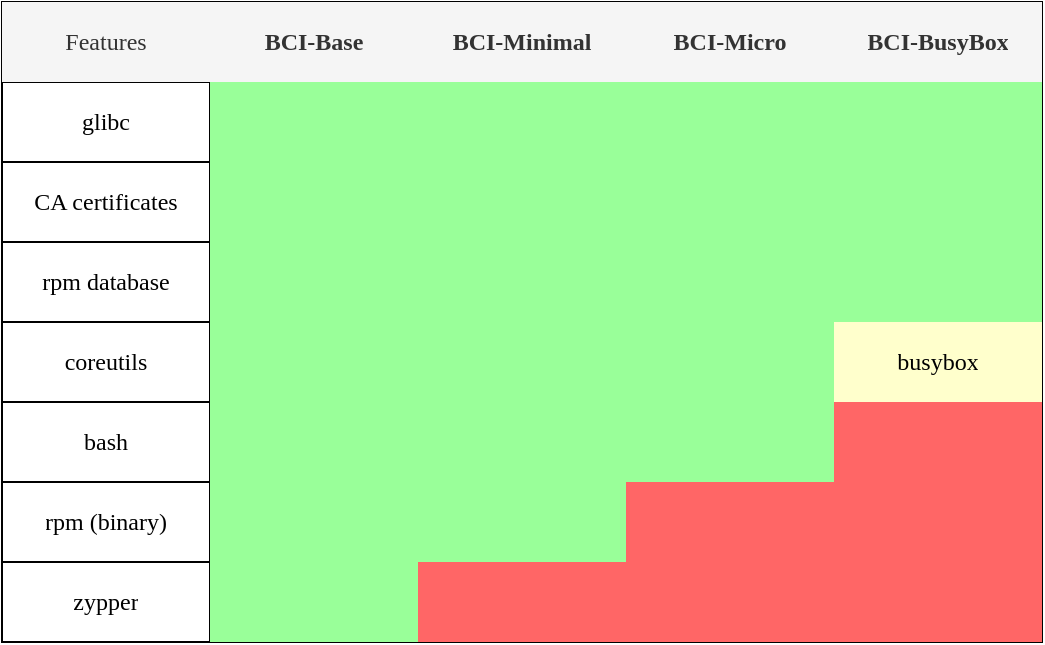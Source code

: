 <mxfile version="14.6.13" type="device"><diagram id="19TN6sjJj9ORd-Btsd3I" name="Page-1"><mxGraphModel dx="1103" dy="815" grid="1" gridSize="10" guides="1" tooltips="1" connect="1" arrows="1" fold="1" page="1" pageScale="1" pageWidth="850" pageHeight="1100" math="0" shadow="0"><root><mxCell id="0"/><mxCell id="1" parent="0"/><mxCell id="egeCQiSr_U8z0RHxbjin-1" value="" style="shape=table;html=1;whiteSpace=wrap;startSize=0;container=1;collapsible=0;childLayout=tableLayout;" parent="1" vertex="1"><mxGeometry x="40" y="50" width="520" height="320" as="geometry"/></mxCell><mxCell id="egeCQiSr_U8z0RHxbjin-2" value="" style="shape=partialRectangle;html=1;whiteSpace=wrap;collapsible=0;dropTarget=0;pointerEvents=0;fillColor=none;top=0;left=0;bottom=0;right=0;points=[[0,0.5],[1,0.5]];portConstraint=eastwest;" parent="egeCQiSr_U8z0RHxbjin-1" vertex="1"><mxGeometry width="520" height="40" as="geometry"/></mxCell><mxCell id="egeCQiSr_U8z0RHxbjin-3" value="&lt;font face=&quot;Poppins&quot; data-font-src=&quot;https://fonts.googleapis.com/css?family=Poppins&quot;&gt;Features&lt;/font&gt;" style="shape=partialRectangle;html=1;whiteSpace=wrap;connectable=0;overflow=hidden;fillColor=#f5f5f5;top=0;left=0;bottom=0;right=0;strokeColor=#666666;fontColor=#333333;" parent="egeCQiSr_U8z0RHxbjin-2" vertex="1"><mxGeometry width="104" height="40" as="geometry"/></mxCell><mxCell id="egeCQiSr_U8z0RHxbjin-4" value="BCI-Base" style="shape=partialRectangle;html=1;whiteSpace=wrap;connectable=0;overflow=hidden;fillColor=#f5f5f5;top=0;left=0;bottom=0;right=0;strokeColor=#666666;fontColor=#333333;fontFamily=Poppins;fontSource=https%3A%2F%2Ffonts.googleapis.com%2Fcss%3Ffamily%3DPoppins;fontStyle=1" parent="egeCQiSr_U8z0RHxbjin-2" vertex="1"><mxGeometry x="104" width="104" height="40" as="geometry"/></mxCell><mxCell id="egeCQiSr_U8z0RHxbjin-5" value="BCI-Minimal" style="shape=partialRectangle;html=1;whiteSpace=wrap;connectable=0;overflow=hidden;fillColor=#f5f5f5;top=0;left=0;bottom=0;right=0;strokeColor=#666666;fontColor=#333333;fontFamily=Poppins;fontSource=https%3A%2F%2Ffonts.googleapis.com%2Fcss%3Ffamily%3DPoppins;fontStyle=1" parent="egeCQiSr_U8z0RHxbjin-2" vertex="1"><mxGeometry x="208" width="104" height="40" as="geometry"/></mxCell><mxCell id="egeCQiSr_U8z0RHxbjin-6" value="BCI-Micro" style="shape=partialRectangle;html=1;whiteSpace=wrap;connectable=0;overflow=hidden;fillColor=#f5f5f5;top=0;left=0;bottom=0;right=0;strokeColor=#666666;fontColor=#333333;fontFamily=Poppins;fontSource=https%3A%2F%2Ffonts.googleapis.com%2Fcss%3Ffamily%3DPoppins;fontStyle=1" parent="egeCQiSr_U8z0RHxbjin-2" vertex="1"><mxGeometry x="312" width="104" height="40" as="geometry"/></mxCell><mxCell id="egeCQiSr_U8z0RHxbjin-7" value="BCI-BusyBox" style="shape=partialRectangle;html=1;whiteSpace=wrap;connectable=0;overflow=hidden;fillColor=#f5f5f5;top=0;left=0;bottom=0;right=0;strokeColor=#666666;fontColor=#333333;fontFamily=Poppins;fontSource=https%3A%2F%2Ffonts.googleapis.com%2Fcss%3Ffamily%3DPoppins;fontStyle=1" parent="egeCQiSr_U8z0RHxbjin-2" vertex="1"><mxGeometry x="416" width="104" height="40" as="geometry"/></mxCell><mxCell id="egeCQiSr_U8z0RHxbjin-8" value="" style="shape=partialRectangle;html=1;whiteSpace=wrap;collapsible=0;dropTarget=0;pointerEvents=0;fillColor=none;top=0;left=0;bottom=0;right=0;points=[[0,0.5],[1,0.5]];portConstraint=eastwest;" parent="egeCQiSr_U8z0RHxbjin-1" vertex="1"><mxGeometry y="40" width="520" height="40" as="geometry"/></mxCell><mxCell id="egeCQiSr_U8z0RHxbjin-9" value="glibc" style="shape=partialRectangle;html=1;whiteSpace=wrap;connectable=0;overflow=hidden;fillColor=none;top=0;left=0;bottom=0;right=0;fontFamily=Poppins;fontSource=https%3A%2F%2Ffonts.googleapis.com%2Fcss%3Ffamily%3DPoppins;" parent="egeCQiSr_U8z0RHxbjin-8" vertex="1"><mxGeometry width="104" height="40" as="geometry"/></mxCell><mxCell id="egeCQiSr_U8z0RHxbjin-10" value="" style="shape=partialRectangle;html=1;whiteSpace=wrap;connectable=0;overflow=hidden;fillColor=#99FF99;top=0;left=0;bottom=0;right=0;" parent="egeCQiSr_U8z0RHxbjin-8" vertex="1"><mxGeometry x="104" width="104" height="40" as="geometry"/></mxCell><mxCell id="egeCQiSr_U8z0RHxbjin-11" value="" style="shape=partialRectangle;html=1;whiteSpace=wrap;connectable=0;overflow=hidden;fillColor=#99FF99;top=0;left=0;bottom=0;right=0;" parent="egeCQiSr_U8z0RHxbjin-8" vertex="1"><mxGeometry x="208" width="104" height="40" as="geometry"/></mxCell><mxCell id="egeCQiSr_U8z0RHxbjin-12" value="" style="shape=partialRectangle;html=1;whiteSpace=wrap;connectable=0;overflow=hidden;fillColor=#99FF99;top=0;left=0;bottom=0;right=0;" parent="egeCQiSr_U8z0RHxbjin-8" vertex="1"><mxGeometry x="312" width="104" height="40" as="geometry"/></mxCell><mxCell id="egeCQiSr_U8z0RHxbjin-13" value="" style="shape=partialRectangle;html=1;whiteSpace=wrap;connectable=0;overflow=hidden;fillColor=#99FF99;top=0;left=0;bottom=0;right=0;" parent="egeCQiSr_U8z0RHxbjin-8" vertex="1"><mxGeometry x="416" width="104" height="40" as="geometry"/></mxCell><mxCell id="egeCQiSr_U8z0RHxbjin-14" value="" style="shape=partialRectangle;html=1;whiteSpace=wrap;collapsible=0;dropTarget=0;pointerEvents=0;fillColor=none;top=0;left=0;bottom=0;right=0;points=[[0,0.5],[1,0.5]];portConstraint=eastwest;" parent="egeCQiSr_U8z0RHxbjin-1" vertex="1"><mxGeometry y="80" width="520" height="40" as="geometry"/></mxCell><mxCell id="egeCQiSr_U8z0RHxbjin-15" value="CA certificates" style="shape=partialRectangle;html=1;whiteSpace=wrap;connectable=0;overflow=hidden;fillColor=none;top=0;left=0;bottom=0;right=0;fontFamily=Poppins;fontSource=https%3A%2F%2Ffonts.googleapis.com%2Fcss%3Ffamily%3DPoppins;" parent="egeCQiSr_U8z0RHxbjin-14" vertex="1"><mxGeometry width="104" height="40" as="geometry"/></mxCell><mxCell id="egeCQiSr_U8z0RHxbjin-16" value="" style="shape=partialRectangle;html=1;whiteSpace=wrap;connectable=0;overflow=hidden;fillColor=#99FF99;top=0;left=0;bottom=0;right=0;" parent="egeCQiSr_U8z0RHxbjin-14" vertex="1"><mxGeometry x="104" width="104" height="40" as="geometry"/></mxCell><mxCell id="egeCQiSr_U8z0RHxbjin-17" value="" style="shape=partialRectangle;html=1;whiteSpace=wrap;connectable=0;overflow=hidden;fillColor=#99FF99;top=0;left=0;bottom=0;right=0;" parent="egeCQiSr_U8z0RHxbjin-14" vertex="1"><mxGeometry x="208" width="104" height="40" as="geometry"/></mxCell><mxCell id="egeCQiSr_U8z0RHxbjin-18" value="" style="shape=partialRectangle;html=1;whiteSpace=wrap;connectable=0;overflow=hidden;fillColor=#99FF99;top=0;left=0;bottom=0;right=0;" parent="egeCQiSr_U8z0RHxbjin-14" vertex="1"><mxGeometry x="312" width="104" height="40" as="geometry"/></mxCell><mxCell id="egeCQiSr_U8z0RHxbjin-19" value="" style="shape=partialRectangle;html=1;whiteSpace=wrap;connectable=0;overflow=hidden;fillColor=#99FF99;top=0;left=0;bottom=0;right=0;" parent="egeCQiSr_U8z0RHxbjin-14" vertex="1"><mxGeometry x="416" width="104" height="40" as="geometry"/></mxCell><mxCell id="egeCQiSr_U8z0RHxbjin-20" value="" style="shape=partialRectangle;html=1;whiteSpace=wrap;collapsible=0;dropTarget=0;pointerEvents=0;fillColor=none;top=0;left=0;bottom=0;right=0;points=[[0,0.5],[1,0.5]];portConstraint=eastwest;" parent="egeCQiSr_U8z0RHxbjin-1" vertex="1"><mxGeometry y="120" width="520" height="40" as="geometry"/></mxCell><mxCell id="egeCQiSr_U8z0RHxbjin-21" value="rpm database" style="shape=partialRectangle;html=1;whiteSpace=wrap;connectable=0;overflow=hidden;fillColor=none;top=0;left=0;bottom=0;right=0;fontFamily=Poppins;fontSource=https%3A%2F%2Ffonts.googleapis.com%2Fcss%3Ffamily%3DPoppins;" parent="egeCQiSr_U8z0RHxbjin-20" vertex="1"><mxGeometry width="104" height="40" as="geometry"/></mxCell><mxCell id="egeCQiSr_U8z0RHxbjin-22" value="" style="shape=partialRectangle;html=1;whiteSpace=wrap;connectable=0;overflow=hidden;fillColor=#99FF99;top=0;left=0;bottom=0;right=0;" parent="egeCQiSr_U8z0RHxbjin-20" vertex="1"><mxGeometry x="104" width="104" height="40" as="geometry"/></mxCell><mxCell id="egeCQiSr_U8z0RHxbjin-23" value="" style="shape=partialRectangle;html=1;whiteSpace=wrap;connectable=0;overflow=hidden;fillColor=#99FF99;top=0;left=0;bottom=0;right=0;" parent="egeCQiSr_U8z0RHxbjin-20" vertex="1"><mxGeometry x="208" width="104" height="40" as="geometry"/></mxCell><mxCell id="egeCQiSr_U8z0RHxbjin-24" value="" style="shape=partialRectangle;html=1;whiteSpace=wrap;connectable=0;overflow=hidden;fillColor=#99FF99;top=0;left=0;bottom=0;right=0;" parent="egeCQiSr_U8z0RHxbjin-20" vertex="1"><mxGeometry x="312" width="104" height="40" as="geometry"/></mxCell><mxCell id="egeCQiSr_U8z0RHxbjin-25" value="" style="shape=partialRectangle;html=1;whiteSpace=wrap;connectable=0;overflow=hidden;fillColor=#99FF99;top=0;left=0;bottom=0;right=0;" parent="egeCQiSr_U8z0RHxbjin-20" vertex="1"><mxGeometry x="416" width="104" height="40" as="geometry"/></mxCell><mxCell id="egeCQiSr_U8z0RHxbjin-26" value="" style="shape=partialRectangle;html=1;whiteSpace=wrap;collapsible=0;dropTarget=0;pointerEvents=0;fillColor=none;top=0;left=0;bottom=0;right=0;points=[[0,0.5],[1,0.5]];portConstraint=eastwest;" parent="egeCQiSr_U8z0RHxbjin-1" vertex="1"><mxGeometry y="160" width="520" height="40" as="geometry"/></mxCell><mxCell id="egeCQiSr_U8z0RHxbjin-27" value="coreutils" style="shape=partialRectangle;html=1;whiteSpace=wrap;connectable=0;overflow=hidden;fillColor=none;top=0;left=0;bottom=0;right=0;fontFamily=Poppins;fontSource=https%3A%2F%2Ffonts.googleapis.com%2Fcss%3Ffamily%3DPoppins;" parent="egeCQiSr_U8z0RHxbjin-26" vertex="1"><mxGeometry width="104" height="40" as="geometry"/></mxCell><mxCell id="egeCQiSr_U8z0RHxbjin-28" value="" style="shape=partialRectangle;html=1;whiteSpace=wrap;connectable=0;overflow=hidden;fillColor=#99FF99;top=0;left=0;bottom=0;right=0;" parent="egeCQiSr_U8z0RHxbjin-26" vertex="1"><mxGeometry x="104" width="104" height="40" as="geometry"/></mxCell><mxCell id="egeCQiSr_U8z0RHxbjin-29" value="" style="shape=partialRectangle;html=1;whiteSpace=wrap;connectable=0;overflow=hidden;fillColor=#99FF99;top=0;left=0;bottom=0;right=0;" parent="egeCQiSr_U8z0RHxbjin-26" vertex="1"><mxGeometry x="208" width="104" height="40" as="geometry"/></mxCell><mxCell id="egeCQiSr_U8z0RHxbjin-30" value="" style="shape=partialRectangle;html=1;whiteSpace=wrap;connectable=0;overflow=hidden;fillColor=#99FF99;top=0;left=0;bottom=0;right=0;" parent="egeCQiSr_U8z0RHxbjin-26" vertex="1"><mxGeometry x="312" width="104" height="40" as="geometry"/></mxCell><mxCell id="egeCQiSr_U8z0RHxbjin-31" value="busybox" style="shape=partialRectangle;html=1;whiteSpace=wrap;connectable=0;overflow=hidden;fillColor=#FFFFCC;top=0;left=0;bottom=0;right=0;fontFamily=Poppins;fontSource=https%3A%2F%2Ffonts.googleapis.com%2Fcss%3Ffamily%3DPoppins;" parent="egeCQiSr_U8z0RHxbjin-26" vertex="1"><mxGeometry x="416" width="104" height="40" as="geometry"/></mxCell><mxCell id="egeCQiSr_U8z0RHxbjin-32" value="" style="shape=partialRectangle;html=1;whiteSpace=wrap;collapsible=0;dropTarget=0;pointerEvents=0;fillColor=none;top=0;left=0;bottom=0;right=0;points=[[0,0.5],[1,0.5]];portConstraint=eastwest;" parent="egeCQiSr_U8z0RHxbjin-1" vertex="1"><mxGeometry y="200" width="520" height="40" as="geometry"/></mxCell><mxCell id="egeCQiSr_U8z0RHxbjin-33" value="bash" style="shape=partialRectangle;html=1;whiteSpace=wrap;connectable=0;overflow=hidden;fillColor=none;top=0;left=0;bottom=0;right=0;fontFamily=Poppins;fontSource=https%3A%2F%2Ffonts.googleapis.com%2Fcss%3Ffamily%3DPoppins;" parent="egeCQiSr_U8z0RHxbjin-32" vertex="1"><mxGeometry width="104" height="40" as="geometry"/></mxCell><mxCell id="egeCQiSr_U8z0RHxbjin-34" value="" style="shape=partialRectangle;html=1;whiteSpace=wrap;connectable=0;overflow=hidden;fillColor=#99FF99;top=0;left=0;bottom=0;right=0;" parent="egeCQiSr_U8z0RHxbjin-32" vertex="1"><mxGeometry x="104" width="104" height="40" as="geometry"/></mxCell><mxCell id="egeCQiSr_U8z0RHxbjin-35" value="" style="shape=partialRectangle;html=1;whiteSpace=wrap;connectable=0;overflow=hidden;fillColor=#99FF99;top=0;left=0;bottom=0;right=0;" parent="egeCQiSr_U8z0RHxbjin-32" vertex="1"><mxGeometry x="208" width="104" height="40" as="geometry"/></mxCell><mxCell id="egeCQiSr_U8z0RHxbjin-36" value="" style="shape=partialRectangle;html=1;whiteSpace=wrap;connectable=0;overflow=hidden;fillColor=#99FF99;top=0;left=0;bottom=0;right=0;" parent="egeCQiSr_U8z0RHxbjin-32" vertex="1"><mxGeometry x="312" width="104" height="40" as="geometry"/></mxCell><mxCell id="egeCQiSr_U8z0RHxbjin-37" value="" style="shape=partialRectangle;html=1;whiteSpace=wrap;connectable=0;overflow=hidden;fillColor=#FF6666;top=0;left=0;bottom=0;right=0;" parent="egeCQiSr_U8z0RHxbjin-32" vertex="1"><mxGeometry x="416" width="104" height="40" as="geometry"/></mxCell><mxCell id="egeCQiSr_U8z0RHxbjin-38" value="" style="shape=partialRectangle;html=1;whiteSpace=wrap;collapsible=0;dropTarget=0;pointerEvents=0;fillColor=none;top=0;left=0;bottom=0;right=0;points=[[0,0.5],[1,0.5]];portConstraint=eastwest;" parent="egeCQiSr_U8z0RHxbjin-1" vertex="1"><mxGeometry y="240" width="520" height="40" as="geometry"/></mxCell><mxCell id="egeCQiSr_U8z0RHxbjin-39" value="rpm (binary)" style="shape=partialRectangle;html=1;whiteSpace=wrap;connectable=0;overflow=hidden;fillColor=none;top=0;left=0;bottom=0;right=0;fontFamily=Poppins;fontSource=https%3A%2F%2Ffonts.googleapis.com%2Fcss%3Ffamily%3DPoppins;" parent="egeCQiSr_U8z0RHxbjin-38" vertex="1"><mxGeometry width="104" height="40" as="geometry"/></mxCell><mxCell id="egeCQiSr_U8z0RHxbjin-40" value="" style="shape=partialRectangle;html=1;whiteSpace=wrap;connectable=0;overflow=hidden;fillColor=#99FF99;top=0;left=0;bottom=0;right=0;" parent="egeCQiSr_U8z0RHxbjin-38" vertex="1"><mxGeometry x="104" width="104" height="40" as="geometry"/></mxCell><mxCell id="egeCQiSr_U8z0RHxbjin-41" value="" style="shape=partialRectangle;html=1;whiteSpace=wrap;connectable=0;overflow=hidden;fillColor=#99FF99;top=0;left=0;bottom=0;right=0;" parent="egeCQiSr_U8z0RHxbjin-38" vertex="1"><mxGeometry x="208" width="104" height="40" as="geometry"/></mxCell><mxCell id="egeCQiSr_U8z0RHxbjin-42" value="" style="shape=partialRectangle;html=1;whiteSpace=wrap;connectable=0;overflow=hidden;fillColor=#FF6666;top=0;left=0;bottom=0;right=0;" parent="egeCQiSr_U8z0RHxbjin-38" vertex="1"><mxGeometry x="312" width="104" height="40" as="geometry"/></mxCell><mxCell id="egeCQiSr_U8z0RHxbjin-43" value="" style="shape=partialRectangle;html=1;whiteSpace=wrap;connectable=0;overflow=hidden;fillColor=#FF6666;top=0;left=0;bottom=0;right=0;" parent="egeCQiSr_U8z0RHxbjin-38" vertex="1"><mxGeometry x="416" width="104" height="40" as="geometry"/></mxCell><mxCell id="egeCQiSr_U8z0RHxbjin-44" value="" style="shape=partialRectangle;html=1;whiteSpace=wrap;collapsible=0;dropTarget=0;pointerEvents=0;fillColor=none;top=0;left=0;bottom=0;right=0;points=[[0,0.5],[1,0.5]];portConstraint=eastwest;" parent="egeCQiSr_U8z0RHxbjin-1" vertex="1"><mxGeometry y="280" width="520" height="40" as="geometry"/></mxCell><mxCell id="egeCQiSr_U8z0RHxbjin-45" value="zypper" style="shape=partialRectangle;html=1;whiteSpace=wrap;connectable=0;overflow=hidden;fillColor=none;top=0;left=0;bottom=0;right=0;fontFamily=Poppins;fontSource=https%3A%2F%2Ffonts.googleapis.com%2Fcss%3Ffamily%3DPoppins;" parent="egeCQiSr_U8z0RHxbjin-44" vertex="1"><mxGeometry width="104" height="40" as="geometry"/></mxCell><mxCell id="egeCQiSr_U8z0RHxbjin-46" value="" style="shape=partialRectangle;html=1;whiteSpace=wrap;connectable=0;overflow=hidden;fillColor=#99FF99;top=0;left=0;bottom=0;right=0;" parent="egeCQiSr_U8z0RHxbjin-44" vertex="1"><mxGeometry x="104" width="104" height="40" as="geometry"/></mxCell><mxCell id="egeCQiSr_U8z0RHxbjin-47" value="" style="shape=partialRectangle;html=1;whiteSpace=wrap;connectable=0;overflow=hidden;fillColor=#FF6666;top=0;left=0;bottom=0;right=0;" parent="egeCQiSr_U8z0RHxbjin-44" vertex="1"><mxGeometry x="208" width="104" height="40" as="geometry"/></mxCell><mxCell id="egeCQiSr_U8z0RHxbjin-48" value="" style="shape=partialRectangle;html=1;whiteSpace=wrap;connectable=0;overflow=hidden;fillColor=#FF6666;top=0;left=0;bottom=0;right=0;" parent="egeCQiSr_U8z0RHxbjin-44" vertex="1"><mxGeometry x="312" width="104" height="40" as="geometry"/></mxCell><mxCell id="egeCQiSr_U8z0RHxbjin-49" value="" style="shape=partialRectangle;html=1;whiteSpace=wrap;connectable=0;overflow=hidden;fillColor=#FF6666;top=0;left=0;bottom=0;right=0;" parent="egeCQiSr_U8z0RHxbjin-44" vertex="1"><mxGeometry x="416" width="104" height="40" as="geometry"/></mxCell></root></mxGraphModel></diagram></mxfile>